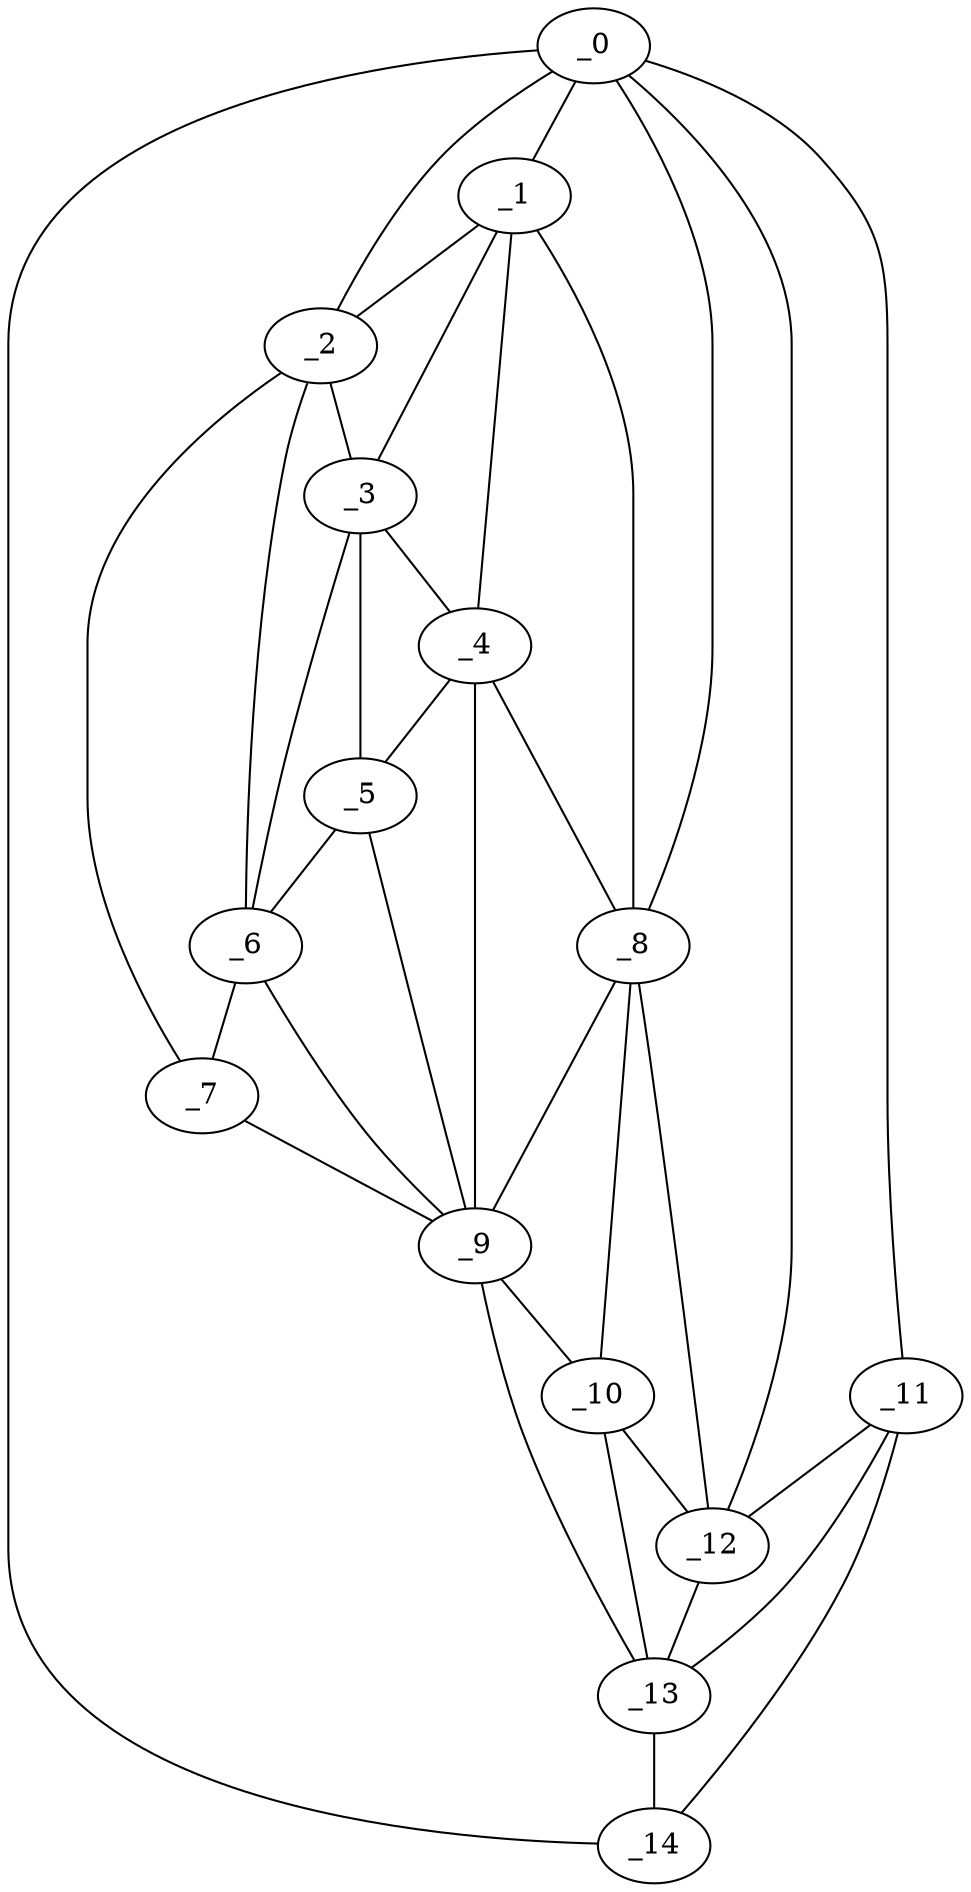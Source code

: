 graph "obj71__245.gxl" {
	_0	 [x=19,
		y=16];
	_1	 [x=38,
		y=88];
	_0 -- _1	 [valence=2];
	_2	 [x=38,
		y=116];
	_0 -- _2	 [valence=1];
	_8	 [x=104,
		y=56];
	_0 -- _8	 [valence=1];
	_11	 [x=108,
		y=24];
	_0 -- _11	 [valence=1];
	_12	 [x=108,
		y=36];
	_0 -- _12	 [valence=2];
	_14	 [x=111,
		y=16];
	_0 -- _14	 [valence=1];
	_1 -- _2	 [valence=2];
	_3	 [x=42,
		y=103];
	_1 -- _3	 [valence=1];
	_4	 [x=73,
		y=91];
	_1 -- _4	 [valence=2];
	_1 -- _8	 [valence=2];
	_2 -- _3	 [valence=1];
	_6	 [x=73,
		y=113];
	_2 -- _6	 [valence=2];
	_7	 [x=73,
		y=119];
	_2 -- _7	 [valence=1];
	_3 -- _4	 [valence=1];
	_5	 [x=73,
		y=104];
	_3 -- _5	 [valence=2];
	_3 -- _6	 [valence=2];
	_4 -- _5	 [valence=2];
	_4 -- _8	 [valence=1];
	_9	 [x=105,
		y=73];
	_4 -- _9	 [valence=1];
	_5 -- _6	 [valence=2];
	_5 -- _9	 [valence=2];
	_6 -- _7	 [valence=1];
	_6 -- _9	 [valence=2];
	_7 -- _9	 [valence=1];
	_8 -- _9	 [valence=2];
	_10	 [x=107,
		y=51];
	_8 -- _10	 [valence=2];
	_8 -- _12	 [valence=2];
	_9 -- _10	 [valence=1];
	_13	 [x=110,
		y=30];
	_9 -- _13	 [valence=1];
	_10 -- _12	 [valence=2];
	_10 -- _13	 [valence=1];
	_11 -- _12	 [valence=1];
	_11 -- _13	 [valence=2];
	_11 -- _14	 [valence=2];
	_12 -- _13	 [valence=2];
	_13 -- _14	 [valence=1];
}
